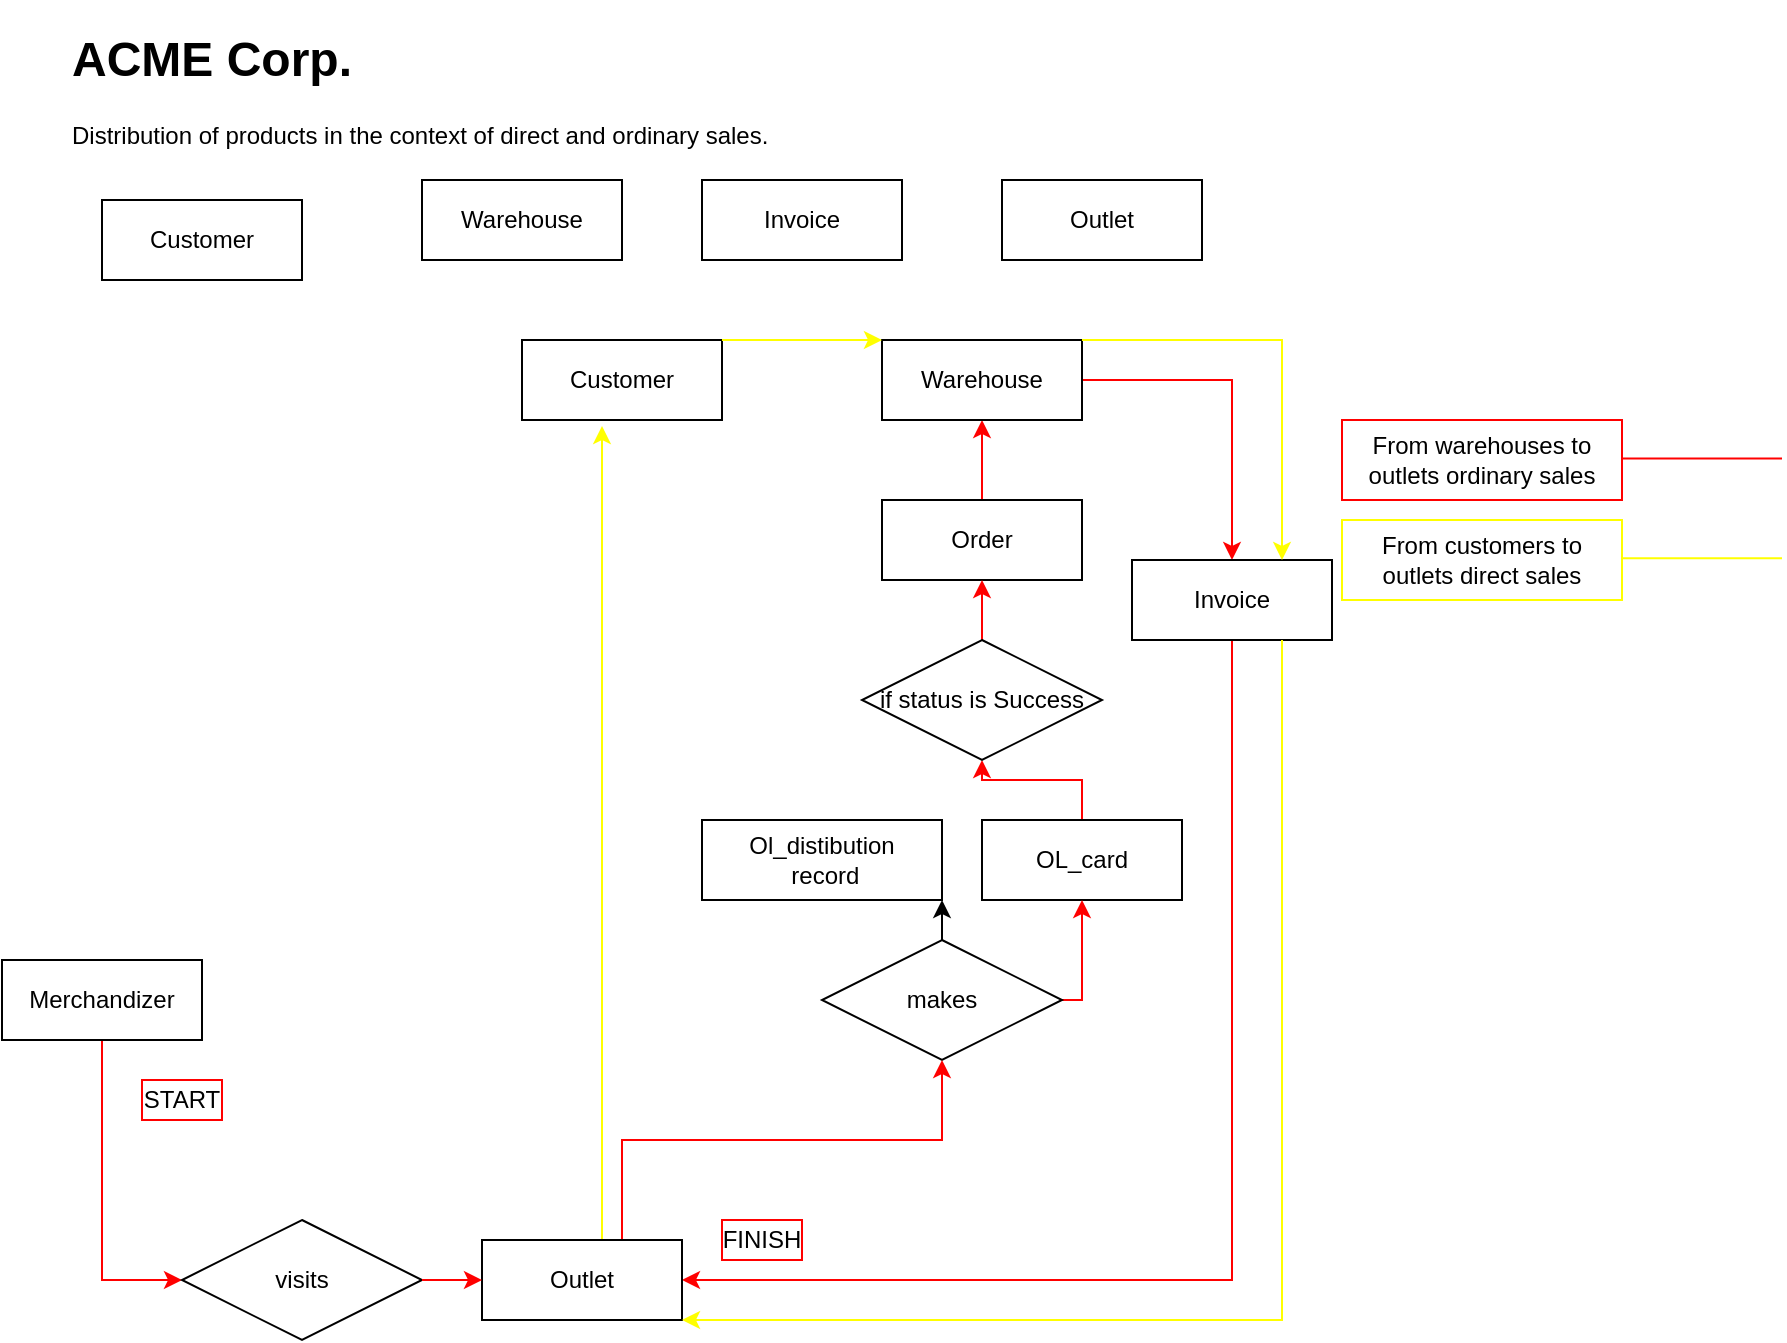<mxfile version="14.3.2" type="github">
  <diagram id="JMjEuMPmeqMpNCArE8yY" name="Page-1">
    <mxGraphModel dx="971" dy="459" grid="1" gridSize="10" guides="1" tooltips="1" connect="1" arrows="1" fold="1" page="1" pageScale="1" pageWidth="1169" pageHeight="827" math="0" shadow="0">
      <root>
        <mxCell id="0" />
        <mxCell id="1" parent="0" />
        <mxCell id="2jDf2Qn6jchMJB45TgVY-1" value="" style="edgeStyle=orthogonalEdgeStyle;rounded=0;orthogonalLoop=1;jettySize=auto;html=1;strokeColor=#FF0000;entryX=0;entryY=0.5;entryDx=0;entryDy=0;" parent="1" source="2jDf2Qn6jchMJB45TgVY-2" target="2jDf2Qn6jchMJB45TgVY-11" edge="1">
          <mxGeometry relative="1" as="geometry">
            <Array as="points">
              <mxPoint x="60" y="640" />
            </Array>
          </mxGeometry>
        </mxCell>
        <mxCell id="2jDf2Qn6jchMJB45TgVY-2" value="Merchandizer" style="whiteSpace=wrap;html=1;align=center;" parent="1" vertex="1">
          <mxGeometry x="10" y="480" width="100" height="40" as="geometry" />
        </mxCell>
        <mxCell id="2jDf2Qn6jchMJB45TgVY-44" value="" style="edgeStyle=orthogonalEdgeStyle;rounded=0;orthogonalLoop=1;jettySize=auto;html=1;strokeColor=#FF0000;" parent="1" source="2jDf2Qn6jchMJB45TgVY-5" target="2jDf2Qn6jchMJB45TgVY-15" edge="1">
          <mxGeometry relative="1" as="geometry" />
        </mxCell>
        <mxCell id="2jDf2Qn6jchMJB45TgVY-5" value="OL_card" style="whiteSpace=wrap;html=1;align=center;" parent="1" vertex="1">
          <mxGeometry x="500" y="410" width="100" height="40" as="geometry" />
        </mxCell>
        <mxCell id="2jDf2Qn6jchMJB45TgVY-6" style="edgeStyle=orthogonalEdgeStyle;rounded=0;orthogonalLoop=1;jettySize=auto;html=1;entryX=0.5;entryY=1;entryDx=0;entryDy=0;strokeColor=#FF0000;" parent="1" source="2jDf2Qn6jchMJB45TgVY-7" target="2jDf2Qn6jchMJB45TgVY-9" edge="1">
          <mxGeometry relative="1" as="geometry" />
        </mxCell>
        <mxCell id="2jDf2Qn6jchMJB45TgVY-7" value="Order" style="whiteSpace=wrap;html=1;align=center;" parent="1" vertex="1">
          <mxGeometry x="450" y="250" width="100" height="40" as="geometry" />
        </mxCell>
        <mxCell id="2jDf2Qn6jchMJB45TgVY-8" style="edgeStyle=orthogonalEdgeStyle;rounded=0;orthogonalLoop=1;jettySize=auto;html=1;entryX=0.5;entryY=0;entryDx=0;entryDy=0;strokeColor=#FF0000;" parent="1" source="2jDf2Qn6jchMJB45TgVY-9" target="2jDf2Qn6jchMJB45TgVY-22" edge="1">
          <mxGeometry relative="1" as="geometry" />
        </mxCell>
        <mxCell id="2jDf2Qn6jchMJB45TgVY-9" value="Warehouse" style="whiteSpace=wrap;html=1;align=center;" parent="1" vertex="1">
          <mxGeometry x="450" y="170" width="100" height="40" as="geometry" />
        </mxCell>
        <mxCell id="2jDf2Qn6jchMJB45TgVY-11" value="visits" style="shape=rhombus;perimeter=rhombusPerimeter;whiteSpace=wrap;html=1;align=center;" parent="1" vertex="1">
          <mxGeometry x="100" y="610" width="120" height="60" as="geometry" />
        </mxCell>
        <mxCell id="2jDf2Qn6jchMJB45TgVY-14" value="" style="edgeStyle=orthogonalEdgeStyle;rounded=0;orthogonalLoop=1;jettySize=auto;html=1;strokeColor=#FF0000;entryX=0.5;entryY=1;entryDx=0;entryDy=0;" parent="1" source="2jDf2Qn6jchMJB45TgVY-15" target="2jDf2Qn6jchMJB45TgVY-7" edge="1">
          <mxGeometry relative="1" as="geometry">
            <mxPoint x="320" y="210" as="targetPoint" />
          </mxGeometry>
        </mxCell>
        <mxCell id="2jDf2Qn6jchMJB45TgVY-15" value="if status is Success" style="shape=rhombus;perimeter=rhombusPerimeter;whiteSpace=wrap;html=1;align=center;" parent="1" vertex="1">
          <mxGeometry x="440" y="320" width="120" height="60" as="geometry" />
        </mxCell>
        <mxCell id="2jDf2Qn6jchMJB45TgVY-17" value="Ol_distibution&lt;br&gt;&amp;nbsp;record" style="whiteSpace=wrap;html=1;" parent="1" vertex="1">
          <mxGeometry x="360" y="410" width="120" height="40" as="geometry" />
        </mxCell>
        <mxCell id="2jDf2Qn6jchMJB45TgVY-77" style="edgeStyle=orthogonalEdgeStyle;rounded=0;orthogonalLoop=1;jettySize=auto;html=1;entryX=0.5;entryY=1;entryDx=0;entryDy=0;strokeColor=#FF0000;" parent="1" source="2jDf2Qn6jchMJB45TgVY-20" target="2jDf2Qn6jchMJB45TgVY-5" edge="1">
          <mxGeometry relative="1" as="geometry">
            <Array as="points">
              <mxPoint x="480" y="500" />
              <mxPoint x="550" y="500" />
            </Array>
          </mxGeometry>
        </mxCell>
        <mxCell id="2jDf2Qn6jchMJB45TgVY-79" value="" style="edgeStyle=orthogonalEdgeStyle;rounded=0;orthogonalLoop=1;jettySize=auto;html=1;strokeColor=#000000;" parent="1" source="2jDf2Qn6jchMJB45TgVY-20" target="2jDf2Qn6jchMJB45TgVY-17" edge="1">
          <mxGeometry relative="1" as="geometry">
            <Array as="points">
              <mxPoint x="420" y="490" />
            </Array>
          </mxGeometry>
        </mxCell>
        <mxCell id="2jDf2Qn6jchMJB45TgVY-20" value="makes" style="shape=rhombus;perimeter=rhombusPerimeter;whiteSpace=wrap;html=1;align=center;" parent="1" vertex="1">
          <mxGeometry x="420" y="470" width="120" height="60" as="geometry" />
        </mxCell>
        <mxCell id="2jDf2Qn6jchMJB45TgVY-21" style="edgeStyle=orthogonalEdgeStyle;rounded=0;orthogonalLoop=1;jettySize=auto;html=1;entryX=1;entryY=0.5;entryDx=0;entryDy=0;strokeColor=#FF0000;" parent="1" source="2jDf2Qn6jchMJB45TgVY-22" target="2jDf2Qn6jchMJB45TgVY-28" edge="1">
          <mxGeometry relative="1" as="geometry">
            <mxPoint x="380" y="650" as="targetPoint" />
            <Array as="points">
              <mxPoint x="625" y="640" />
            </Array>
          </mxGeometry>
        </mxCell>
        <mxCell id="2jDf2Qn6jchMJB45TgVY-22" value="Invoice" style="whiteSpace=wrap;html=1;align=center;" parent="1" vertex="1">
          <mxGeometry x="575" y="280" width="100" height="40" as="geometry" />
        </mxCell>
        <mxCell id="2jDf2Qn6jchMJB45TgVY-24" value="Customer" style="whiteSpace=wrap;html=1;align=center;" parent="1" vertex="1">
          <mxGeometry x="270" y="170" width="100" height="40" as="geometry" />
        </mxCell>
        <mxCell id="2jDf2Qn6jchMJB45TgVY-76" style="edgeStyle=orthogonalEdgeStyle;rounded=0;orthogonalLoop=1;jettySize=auto;html=1;entryX=0.5;entryY=1;entryDx=0;entryDy=0;strokeColor=#FF0000;" parent="1" source="2jDf2Qn6jchMJB45TgVY-28" target="2jDf2Qn6jchMJB45TgVY-20" edge="1">
          <mxGeometry relative="1" as="geometry">
            <Array as="points">
              <mxPoint x="320" y="570" />
              <mxPoint x="480" y="570" />
            </Array>
          </mxGeometry>
        </mxCell>
        <mxCell id="2jDf2Qn6jchMJB45TgVY-80" style="edgeStyle=orthogonalEdgeStyle;rounded=0;orthogonalLoop=1;jettySize=auto;html=1;strokeColor=#FFFF00;exitX=0.5;exitY=0;exitDx=0;exitDy=0;" parent="1" source="2jDf2Qn6jchMJB45TgVY-28" edge="1">
          <mxGeometry relative="1" as="geometry">
            <mxPoint x="310" y="610" as="sourcePoint" />
            <mxPoint x="310" y="213" as="targetPoint" />
            <Array as="points">
              <mxPoint x="310" y="620" />
              <mxPoint x="310" y="213" />
            </Array>
          </mxGeometry>
        </mxCell>
        <mxCell id="2jDf2Qn6jchMJB45TgVY-28" value="Outlet" style="whiteSpace=wrap;html=1;align=center;" parent="1" vertex="1">
          <mxGeometry x="250" y="620" width="100" height="40" as="geometry" />
        </mxCell>
        <mxCell id="2jDf2Qn6jchMJB45TgVY-29" value="" style="edgeStyle=orthogonalEdgeStyle;rounded=0;orthogonalLoop=1;jettySize=auto;html=1;strokeColor=#FF0000;" parent="1" source="2jDf2Qn6jchMJB45TgVY-11" target="2jDf2Qn6jchMJB45TgVY-28" edge="1">
          <mxGeometry relative="1" as="geometry">
            <mxPoint x="220" y="640" as="sourcePoint" />
            <mxPoint x="320.0" y="600" as="targetPoint" />
          </mxGeometry>
        </mxCell>
        <mxCell id="2jDf2Qn6jchMJB45TgVY-34" value="START" style="text;html=1;strokeColor=#FF0000;fillColor=none;align=center;verticalAlign=middle;whiteSpace=wrap;rounded=0;" parent="1" vertex="1">
          <mxGeometry x="80" y="540" width="40" height="20" as="geometry" />
        </mxCell>
        <mxCell id="2jDf2Qn6jchMJB45TgVY-35" value="FINISH" style="text;html=1;strokeColor=#FF0000;fillColor=none;align=center;verticalAlign=middle;whiteSpace=wrap;rounded=0;" parent="1" vertex="1">
          <mxGeometry x="370" y="610" width="40" height="20" as="geometry" />
        </mxCell>
        <mxCell id="2jDf2Qn6jchMJB45TgVY-69" value="From warehouses to outlets ordinary sales" style="text;html=1;strokeColor=#FF0000;fillColor=none;align=center;verticalAlign=middle;whiteSpace=wrap;rounded=0;" parent="1" vertex="1">
          <mxGeometry x="680" y="210" width="140" height="40" as="geometry" />
        </mxCell>
        <mxCell id="2jDf2Qn6jchMJB45TgVY-74" value="" style="endArrow=none;html=1;strokeColor=#FF0000;" parent="1" edge="1">
          <mxGeometry width="50" height="50" relative="1" as="geometry">
            <mxPoint x="820" y="229.29" as="sourcePoint" />
            <mxPoint x="900" y="229.29" as="targetPoint" />
            <Array as="points">
              <mxPoint x="850" y="229.29" />
            </Array>
          </mxGeometry>
        </mxCell>
        <mxCell id="2jDf2Qn6jchMJB45TgVY-82" value="From customers to outlets direct sales" style="text;html=1;strokeColor=#FFFF00;fillColor=none;align=center;verticalAlign=middle;whiteSpace=wrap;rounded=0;" parent="1" vertex="1">
          <mxGeometry x="680" y="260" width="140" height="40" as="geometry" />
        </mxCell>
        <mxCell id="2jDf2Qn6jchMJB45TgVY-83" value="" style="endArrow=none;html=1;strokeColor=#FFFF00;" parent="1" edge="1">
          <mxGeometry width="50" height="50" relative="1" as="geometry">
            <mxPoint x="820" y="279.17" as="sourcePoint" />
            <mxPoint x="900" y="279.17" as="targetPoint" />
            <Array as="points">
              <mxPoint x="850" y="279.17" />
            </Array>
          </mxGeometry>
        </mxCell>
        <mxCell id="2jDf2Qn6jchMJB45TgVY-84" style="edgeStyle=orthogonalEdgeStyle;rounded=0;orthogonalLoop=1;jettySize=auto;html=1;strokeColor=#FFFF00;exitX=1;exitY=0;exitDx=0;exitDy=0;entryX=0;entryY=0;entryDx=0;entryDy=0;" parent="1" source="2jDf2Qn6jchMJB45TgVY-24" target="2jDf2Qn6jchMJB45TgVY-9" edge="1">
          <mxGeometry relative="1" as="geometry">
            <mxPoint x="380.0" y="200" as="sourcePoint" />
            <mxPoint x="460.0" y="200" as="targetPoint" />
            <Array as="points">
              <mxPoint x="410" y="170" />
              <mxPoint x="410" y="170" />
            </Array>
          </mxGeometry>
        </mxCell>
        <mxCell id="2jDf2Qn6jchMJB45TgVY-85" style="edgeStyle=orthogonalEdgeStyle;rounded=0;orthogonalLoop=1;jettySize=auto;html=1;strokeColor=#FFFF00;exitX=1;exitY=0;exitDx=0;exitDy=0;entryX=0.75;entryY=0;entryDx=0;entryDy=0;" parent="1" source="2jDf2Qn6jchMJB45TgVY-9" target="2jDf2Qn6jchMJB45TgVY-22" edge="1">
          <mxGeometry relative="1" as="geometry">
            <mxPoint x="575.0" y="170" as="sourcePoint" />
            <mxPoint x="655.0" y="170" as="targetPoint" />
            <Array as="points">
              <mxPoint x="650" y="170" />
            </Array>
          </mxGeometry>
        </mxCell>
        <mxCell id="2jDf2Qn6jchMJB45TgVY-86" style="edgeStyle=orthogonalEdgeStyle;rounded=0;orthogonalLoop=1;jettySize=auto;html=1;strokeColor=#FFFF00;exitX=0.75;exitY=1;exitDx=0;exitDy=0;entryX=1;entryY=1;entryDx=0;entryDy=0;" parent="1" source="2jDf2Qn6jchMJB45TgVY-22" target="2jDf2Qn6jchMJB45TgVY-28" edge="1">
          <mxGeometry relative="1" as="geometry">
            <mxPoint x="660.0" y="380" as="sourcePoint" />
            <mxPoint x="740.0" y="380" as="targetPoint" />
            <Array as="points">
              <mxPoint x="650" y="660" />
            </Array>
          </mxGeometry>
        </mxCell>
        <mxCell id="u62EpX7tURPn8KADV_pl-1" value="Outlet" style="whiteSpace=wrap;html=1;align=center;" vertex="1" parent="1">
          <mxGeometry x="510" y="90" width="100" height="40" as="geometry" />
        </mxCell>
        <mxCell id="u62EpX7tURPn8KADV_pl-2" value="Invoice" style="whiteSpace=wrap;html=1;align=center;" vertex="1" parent="1">
          <mxGeometry x="360" y="90" width="100" height="40" as="geometry" />
        </mxCell>
        <mxCell id="u62EpX7tURPn8KADV_pl-3" value="Warehouse" style="whiteSpace=wrap;html=1;align=center;" vertex="1" parent="1">
          <mxGeometry x="220" y="90" width="100" height="40" as="geometry" />
        </mxCell>
        <mxCell id="u62EpX7tURPn8KADV_pl-5" value="Customer" style="whiteSpace=wrap;html=1;align=center;" vertex="1" parent="1">
          <mxGeometry x="60" y="100" width="100" height="40" as="geometry" />
        </mxCell>
        <mxCell id="u62EpX7tURPn8KADV_pl-6" value="&lt;h1&gt;ACME Corp.&lt;/h1&gt;&lt;p&gt;Distribution of products in the context of direct and ordinary sales.&lt;/p&gt;" style="text;html=1;strokeColor=none;fillColor=none;spacing=5;spacingTop=-20;whiteSpace=wrap;overflow=hidden;rounded=0;" vertex="1" parent="1">
          <mxGeometry x="40" y="10" width="840" height="70" as="geometry" />
        </mxCell>
      </root>
    </mxGraphModel>
  </diagram>
</mxfile>
